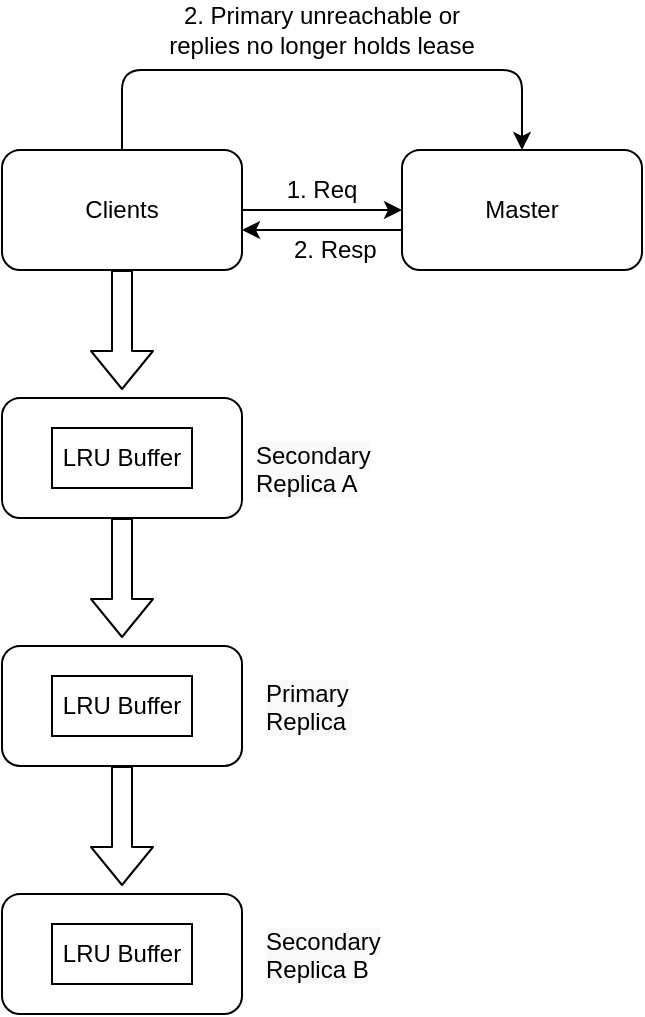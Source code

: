 <mxfile version="13.6.9" type="github">
  <diagram id="E2nFt691-1SjJ5yyAMJj" name="Page-1">
    <mxGraphModel dx="981" dy="548" grid="1" gridSize="10" guides="1" tooltips="1" connect="1" arrows="1" fold="1" page="1" pageScale="1" pageWidth="827" pageHeight="1169" math="0" shadow="0">
      <root>
        <mxCell id="0" />
        <mxCell id="1" parent="0" />
        <mxCell id="Nm6nq1tZ8u3NcJGHzh8Y-5" value="" style="edgeStyle=orthogonalEdgeStyle;rounded=0;orthogonalLoop=1;jettySize=auto;html=1;strokeWidth=1;" edge="1" parent="1">
          <mxGeometry relative="1" as="geometry">
            <mxPoint x="360" y="140" as="sourcePoint" />
            <mxPoint x="280" y="140" as="targetPoint" />
          </mxGeometry>
        </mxCell>
        <mxCell id="Nm6nq1tZ8u3NcJGHzh8Y-3" value="" style="edgeStyle=orthogonalEdgeStyle;rounded=0;orthogonalLoop=1;jettySize=auto;html=1;strokeWidth=1;" edge="1" parent="1" source="Nm6nq1tZ8u3NcJGHzh8Y-1" target="Nm6nq1tZ8u3NcJGHzh8Y-2">
          <mxGeometry relative="1" as="geometry" />
        </mxCell>
        <mxCell id="Nm6nq1tZ8u3NcJGHzh8Y-1" value="Clients" style="rounded=1;whiteSpace=wrap;html=1;" vertex="1" parent="1">
          <mxGeometry x="160" y="100" width="120" height="60" as="geometry" />
        </mxCell>
        <mxCell id="Nm6nq1tZ8u3NcJGHzh8Y-2" value="Master" style="rounded=1;whiteSpace=wrap;html=1;" vertex="1" parent="1">
          <mxGeometry x="360" y="100" width="120" height="60" as="geometry" />
        </mxCell>
        <mxCell id="Nm6nq1tZ8u3NcJGHzh8Y-4" value="1. Req" style="text;html=1;strokeColor=none;fillColor=none;align=center;verticalAlign=middle;whiteSpace=wrap;rounded=0;" vertex="1" parent="1">
          <mxGeometry x="300" y="110" width="40" height="20" as="geometry" />
        </mxCell>
        <mxCell id="Nm6nq1tZ8u3NcJGHzh8Y-6" value="&amp;nbsp;2. Resp" style="text;html=1;strokeColor=none;fillColor=none;align=center;verticalAlign=middle;whiteSpace=wrap;rounded=0;" vertex="1" parent="1">
          <mxGeometry x="300" y="140" width="50" height="20" as="geometry" />
        </mxCell>
        <mxCell id="Nm6nq1tZ8u3NcJGHzh8Y-7" value="" style="endArrow=classic;html=1;strokeWidth=1;entryX=0.5;entryY=0;entryDx=0;entryDy=0;" edge="1" parent="1" target="Nm6nq1tZ8u3NcJGHzh8Y-2">
          <mxGeometry width="50" height="50" relative="1" as="geometry">
            <mxPoint x="220" y="100" as="sourcePoint" />
            <mxPoint x="420" y="40" as="targetPoint" />
            <Array as="points">
              <mxPoint x="220" y="60" />
              <mxPoint x="420" y="60" />
            </Array>
          </mxGeometry>
        </mxCell>
        <mxCell id="Nm6nq1tZ8u3NcJGHzh8Y-8" value="2. Primary unreachable or&lt;br&gt;replies no longer holds lease" style="text;html=1;strokeColor=none;fillColor=none;align=center;verticalAlign=middle;whiteSpace=wrap;rounded=0;" vertex="1" parent="1">
          <mxGeometry x="240" y="30" width="160" height="20" as="geometry" />
        </mxCell>
        <mxCell id="Nm6nq1tZ8u3NcJGHzh8Y-9" value="" style="shape=flexArrow;endArrow=classic;html=1;strokeWidth=1;exitX=0.5;exitY=1;exitDx=0;exitDy=0;" edge="1" parent="1" source="Nm6nq1tZ8u3NcJGHzh8Y-1">
          <mxGeometry width="50" height="50" relative="1" as="geometry">
            <mxPoint x="195" y="250" as="sourcePoint" />
            <mxPoint x="220" y="220" as="targetPoint" />
          </mxGeometry>
        </mxCell>
        <mxCell id="Nm6nq1tZ8u3NcJGHzh8Y-10" value="" style="rounded=1;whiteSpace=wrap;html=1;" vertex="1" parent="1">
          <mxGeometry x="160" y="224" width="120" height="60" as="geometry" />
        </mxCell>
        <mxCell id="Nm6nq1tZ8u3NcJGHzh8Y-14" value="" style="shape=flexArrow;endArrow=classic;html=1;strokeWidth=1;exitX=0.5;exitY=1;exitDx=0;exitDy=0;" edge="1" parent="1">
          <mxGeometry width="50" height="50" relative="1" as="geometry">
            <mxPoint x="220" y="284" as="sourcePoint" />
            <mxPoint x="220" y="344" as="targetPoint" />
          </mxGeometry>
        </mxCell>
        <mxCell id="Nm6nq1tZ8u3NcJGHzh8Y-15" value="" style="rounded=1;whiteSpace=wrap;html=1;" vertex="1" parent="1">
          <mxGeometry x="160" y="348" width="120" height="60" as="geometry" />
        </mxCell>
        <mxCell id="Nm6nq1tZ8u3NcJGHzh8Y-16" value="" style="shape=flexArrow;endArrow=classic;html=1;strokeWidth=1;exitX=0.5;exitY=1;exitDx=0;exitDy=0;" edge="1" parent="1">
          <mxGeometry width="50" height="50" relative="1" as="geometry">
            <mxPoint x="220" y="408" as="sourcePoint" />
            <mxPoint x="220" y="468" as="targetPoint" />
          </mxGeometry>
        </mxCell>
        <mxCell id="Nm6nq1tZ8u3NcJGHzh8Y-17" value="" style="rounded=1;whiteSpace=wrap;html=1;" vertex="1" parent="1">
          <mxGeometry x="160" y="472" width="120" height="60" as="geometry" />
        </mxCell>
        <mxCell id="Nm6nq1tZ8u3NcJGHzh8Y-18" value="LRU Buffer" style="rounded=0;whiteSpace=wrap;html=1;" vertex="1" parent="1">
          <mxGeometry x="185" y="239" width="70" height="30" as="geometry" />
        </mxCell>
        <mxCell id="Nm6nq1tZ8u3NcJGHzh8Y-19" value="&lt;span style=&quot;color: rgb(0, 0, 0); font-family: helvetica; font-size: 12px; font-style: normal; font-weight: 400; letter-spacing: normal; text-align: center; text-indent: 0px; text-transform: none; word-spacing: 0px; background-color: rgb(248, 249, 250); display: inline; float: none;&quot;&gt;Secondary&lt;/span&gt;&lt;br style=&quot;color: rgb(0, 0, 0); font-family: helvetica; font-size: 12px; font-style: normal; font-weight: 400; letter-spacing: normal; text-align: center; text-indent: 0px; text-transform: none; word-spacing: 0px; background-color: rgb(248, 249, 250);&quot;&gt;&lt;span style=&quot;color: rgb(0, 0, 0); font-family: helvetica; font-size: 12px; font-style: normal; font-weight: 400; letter-spacing: normal; text-align: center; text-indent: 0px; text-transform: none; word-spacing: 0px; background-color: rgb(248, 249, 250); display: inline; float: none;&quot;&gt;Replica A&lt;/span&gt;" style="text;whiteSpace=wrap;html=1;" vertex="1" parent="1">
          <mxGeometry x="285" y="239" width="80" height="40" as="geometry" />
        </mxCell>
        <mxCell id="Nm6nq1tZ8u3NcJGHzh8Y-20" value="&lt;span style=&quot;color: rgb(0, 0, 0); font-family: helvetica; font-size: 12px; font-style: normal; font-weight: 400; letter-spacing: normal; text-align: center; text-indent: 0px; text-transform: none; word-spacing: 0px; background-color: rgb(248, 249, 250); display: inline; float: none;&quot;&gt;Primary&lt;/span&gt;&lt;br style=&quot;color: rgb(0, 0, 0); font-family: helvetica; font-size: 12px; font-style: normal; font-weight: 400; letter-spacing: normal; text-align: center; text-indent: 0px; text-transform: none; word-spacing: 0px; background-color: rgb(248, 249, 250);&quot;&gt;&lt;span style=&quot;color: rgb(0, 0, 0); font-family: helvetica; font-size: 12px; font-style: normal; font-weight: 400; letter-spacing: normal; text-align: center; text-indent: 0px; text-transform: none; word-spacing: 0px; background-color: rgb(248, 249, 250); display: inline; float: none;&quot;&gt;Replica&amp;nbsp;&lt;/span&gt;" style="text;whiteSpace=wrap;html=1;" vertex="1" parent="1">
          <mxGeometry x="290" y="358" width="70" height="40" as="geometry" />
        </mxCell>
        <mxCell id="Nm6nq1tZ8u3NcJGHzh8Y-21" value="&lt;span style=&quot;color: rgb(0, 0, 0); font-family: helvetica; font-size: 12px; font-style: normal; font-weight: 400; letter-spacing: normal; text-align: center; text-indent: 0px; text-transform: none; word-spacing: 0px; background-color: rgb(248, 249, 250); display: inline; float: none;&quot;&gt;Secondary&lt;/span&gt;&lt;br style=&quot;color: rgb(0, 0, 0); font-family: helvetica; font-size: 12px; font-style: normal; font-weight: 400; letter-spacing: normal; text-align: center; text-indent: 0px; text-transform: none; word-spacing: 0px; background-color: rgb(248, 249, 250);&quot;&gt;&lt;span style=&quot;color: rgb(0, 0, 0); font-family: helvetica; font-size: 12px; font-style: normal; font-weight: 400; letter-spacing: normal; text-align: center; text-indent: 0px; text-transform: none; word-spacing: 0px; background-color: rgb(248, 249, 250); display: inline; float: none;&quot;&gt;Replica B&lt;/span&gt;" style="text;whiteSpace=wrap;html=1;" vertex="1" parent="1">
          <mxGeometry x="290" y="482" width="80" height="40" as="geometry" />
        </mxCell>
        <mxCell id="Nm6nq1tZ8u3NcJGHzh8Y-22" value="LRU Buffer" style="rounded=0;whiteSpace=wrap;html=1;" vertex="1" parent="1">
          <mxGeometry x="185" y="363" width="70" height="30" as="geometry" />
        </mxCell>
        <mxCell id="Nm6nq1tZ8u3NcJGHzh8Y-23" value="LRU Buffer" style="rounded=0;whiteSpace=wrap;html=1;" vertex="1" parent="1">
          <mxGeometry x="185" y="487" width="70" height="30" as="geometry" />
        </mxCell>
      </root>
    </mxGraphModel>
  </diagram>
</mxfile>
